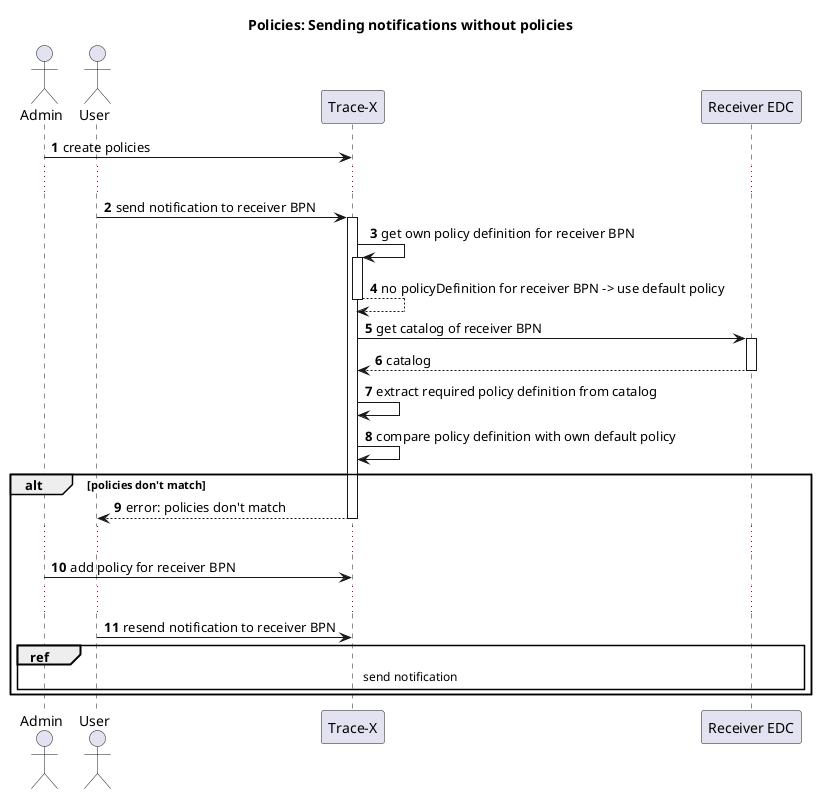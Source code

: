 @startuml
'https://plantuml.com/sequence-diagram
autonumber
title Policies: Sending notifications without policies

actor Admin
actor User
participant "Trace-X" as TraceX
participant "Receiver EDC" as EDC

Admin -> TraceX: create policies
...
User -> TraceX: send notification to receiver BPN
activate TraceX
TraceX -> TraceX: get own policy definition for receiver BPN
activate TraceX
TraceX --> TraceX: no policyDefinition for receiver BPN -> use default policy
deactivate TraceX
TraceX -> EDC: get catalog of receiver BPN
activate EDC
EDC --> TraceX: catalog
deactivate EDC
TraceX -> TraceX: extract required policy definition from catalog
TraceX -> TraceX: compare policy definition with own default policy
alt policies don't match
TraceX --> User: error: policies don't match
deactivate TraceX
...
Admin -> TraceX: add policy for receiver BPN
...
User -> TraceX: resend notification to receiver BPN
ref over User, Admin, TraceX, EDC: send notification
end
@enduml

